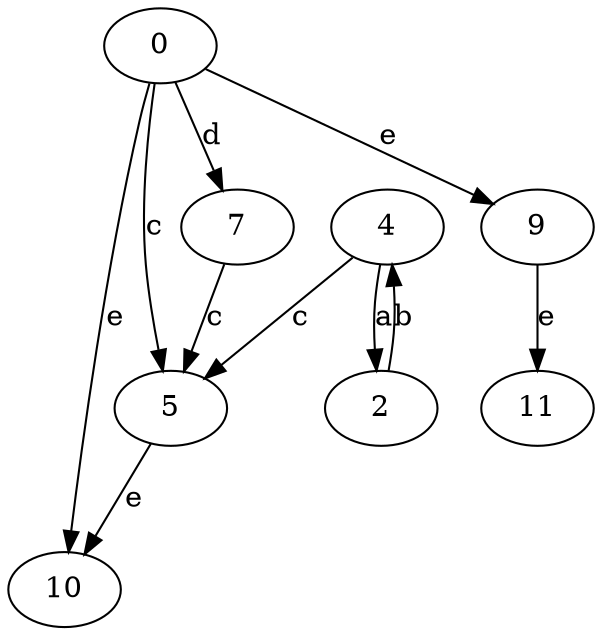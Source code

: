 strict digraph  {
0;
2;
4;
5;
7;
9;
10;
11;
0 -> 5  [label=c];
0 -> 7  [label=d];
0 -> 9  [label=e];
0 -> 10  [label=e];
2 -> 4  [label=b];
4 -> 2  [label=a];
4 -> 5  [label=c];
5 -> 10  [label=e];
7 -> 5  [label=c];
9 -> 11  [label=e];
}
